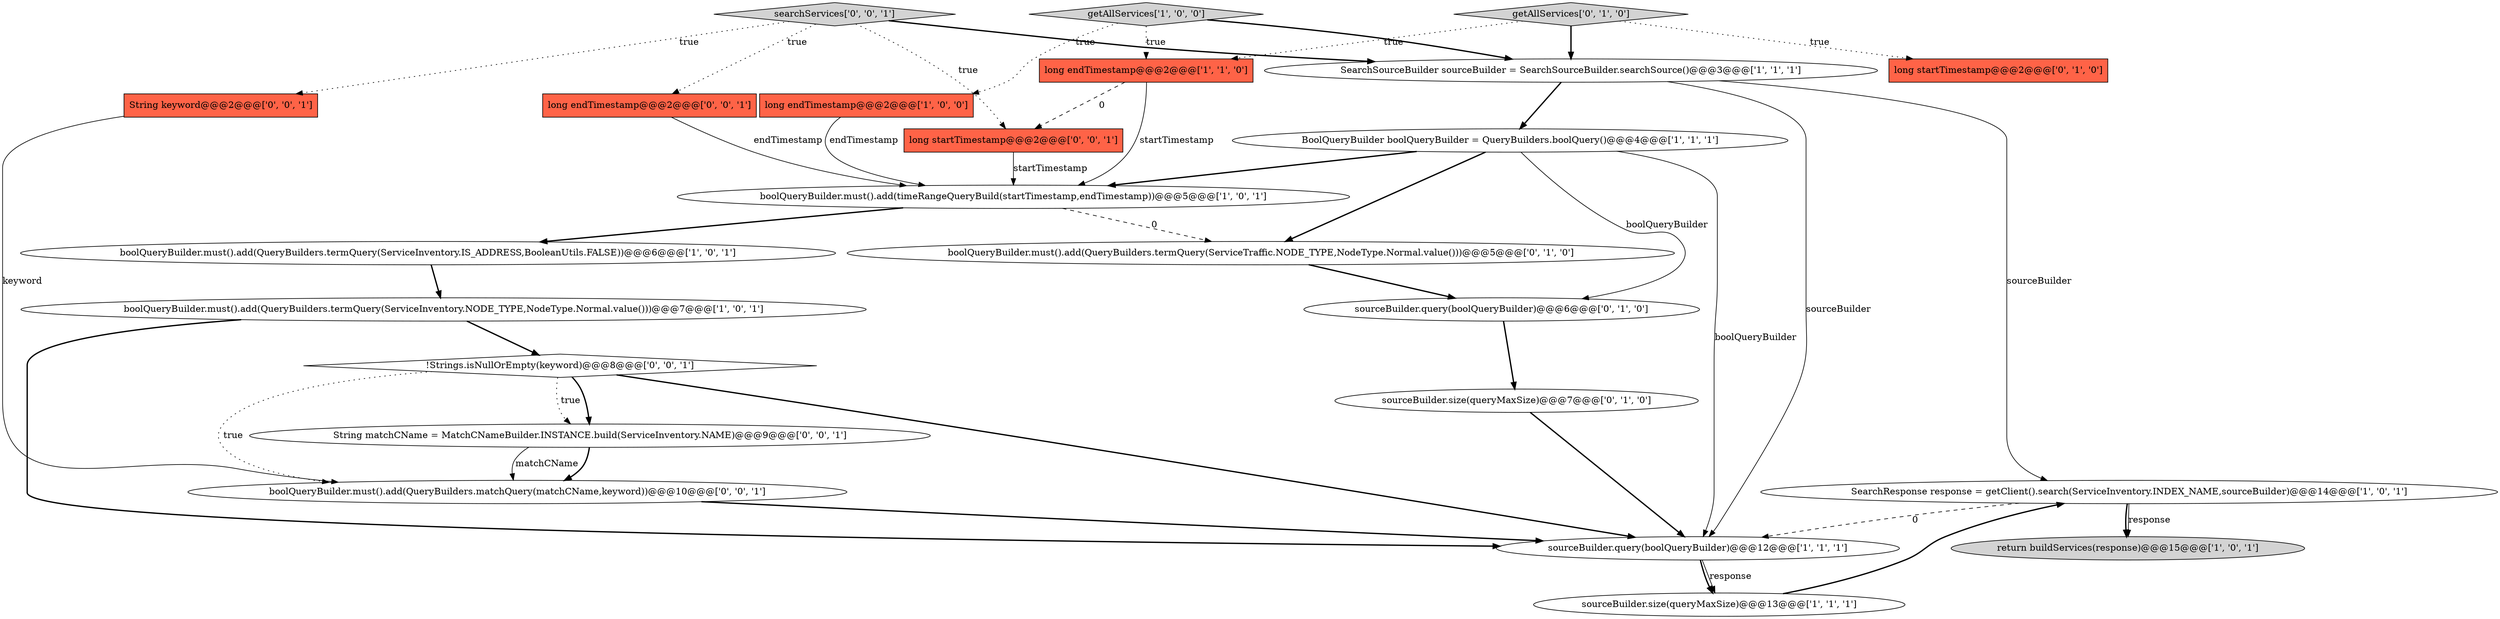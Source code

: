 digraph {
2 [style = filled, label = "SearchResponse response = getClient().search(ServiceInventory.INDEX_NAME,sourceBuilder)@@@14@@@['1', '0', '1']", fillcolor = white, shape = ellipse image = "AAA0AAABBB1BBB"];
10 [style = filled, label = "sourceBuilder.size(queryMaxSize)@@@13@@@['1', '1', '1']", fillcolor = white, shape = ellipse image = "AAA0AAABBB1BBB"];
8 [style = filled, label = "boolQueryBuilder.must().add(timeRangeQueryBuild(startTimestamp,endTimestamp))@@@5@@@['1', '0', '1']", fillcolor = white, shape = ellipse image = "AAA0AAABBB1BBB"];
3 [style = filled, label = "return buildServices(response)@@@15@@@['1', '0', '1']", fillcolor = lightgray, shape = ellipse image = "AAA0AAABBB1BBB"];
4 [style = filled, label = "long endTimestamp@@@2@@@['1', '0', '0']", fillcolor = tomato, shape = box image = "AAA0AAABBB1BBB"];
13 [style = filled, label = "boolQueryBuilder.must().add(QueryBuilders.termQuery(ServiceTraffic.NODE_TYPE,NodeType.Normal.value()))@@@5@@@['0', '1', '0']", fillcolor = white, shape = ellipse image = "AAA1AAABBB2BBB"];
17 [style = filled, label = "long endTimestamp@@@2@@@['0', '0', '1']", fillcolor = tomato, shape = box image = "AAA0AAABBB3BBB"];
5 [style = filled, label = "boolQueryBuilder.must().add(QueryBuilders.termQuery(ServiceInventory.IS_ADDRESS,BooleanUtils.FALSE))@@@6@@@['1', '0', '1']", fillcolor = white, shape = ellipse image = "AAA0AAABBB1BBB"];
18 [style = filled, label = "!Strings.isNullOrEmpty(keyword)@@@8@@@['0', '0', '1']", fillcolor = white, shape = diamond image = "AAA0AAABBB3BBB"];
23 [style = filled, label = "String matchCName = MatchCNameBuilder.INSTANCE.build(ServiceInventory.NAME)@@@9@@@['0', '0', '1']", fillcolor = white, shape = ellipse image = "AAA0AAABBB3BBB"];
21 [style = filled, label = "long startTimestamp@@@2@@@['0', '0', '1']", fillcolor = tomato, shape = box image = "AAA0AAABBB3BBB"];
20 [style = filled, label = "searchServices['0', '0', '1']", fillcolor = lightgray, shape = diamond image = "AAA0AAABBB3BBB"];
14 [style = filled, label = "long startTimestamp@@@2@@@['0', '1', '0']", fillcolor = tomato, shape = box image = "AAA0AAABBB2BBB"];
19 [style = filled, label = "String keyword@@@2@@@['0', '0', '1']", fillcolor = tomato, shape = box image = "AAA0AAABBB3BBB"];
7 [style = filled, label = "BoolQueryBuilder boolQueryBuilder = QueryBuilders.boolQuery()@@@4@@@['1', '1', '1']", fillcolor = white, shape = ellipse image = "AAA0AAABBB1BBB"];
15 [style = filled, label = "sourceBuilder.query(boolQueryBuilder)@@@6@@@['0', '1', '0']", fillcolor = white, shape = ellipse image = "AAA0AAABBB2BBB"];
11 [style = filled, label = "getAllServices['1', '0', '0']", fillcolor = lightgray, shape = diamond image = "AAA0AAABBB1BBB"];
1 [style = filled, label = "SearchSourceBuilder sourceBuilder = SearchSourceBuilder.searchSource()@@@3@@@['1', '1', '1']", fillcolor = white, shape = ellipse image = "AAA0AAABBB1BBB"];
16 [style = filled, label = "sourceBuilder.size(queryMaxSize)@@@7@@@['0', '1', '0']", fillcolor = white, shape = ellipse image = "AAA0AAABBB2BBB"];
0 [style = filled, label = "boolQueryBuilder.must().add(QueryBuilders.termQuery(ServiceInventory.NODE_TYPE,NodeType.Normal.value()))@@@7@@@['1', '0', '1']", fillcolor = white, shape = ellipse image = "AAA0AAABBB1BBB"];
6 [style = filled, label = "long endTimestamp@@@2@@@['1', '1', '0']", fillcolor = tomato, shape = box image = "AAA0AAABBB1BBB"];
9 [style = filled, label = "sourceBuilder.query(boolQueryBuilder)@@@12@@@['1', '1', '1']", fillcolor = white, shape = ellipse image = "AAA0AAABBB1BBB"];
22 [style = filled, label = "boolQueryBuilder.must().add(QueryBuilders.matchQuery(matchCName,keyword))@@@10@@@['0', '0', '1']", fillcolor = white, shape = ellipse image = "AAA0AAABBB3BBB"];
12 [style = filled, label = "getAllServices['0', '1', '0']", fillcolor = lightgray, shape = diamond image = "AAA0AAABBB2BBB"];
23->22 [style = bold, label=""];
13->15 [style = bold, label=""];
7->8 [style = bold, label=""];
10->2 [style = bold, label=""];
8->5 [style = bold, label=""];
21->8 [style = solid, label="startTimestamp"];
20->21 [style = dotted, label="true"];
18->23 [style = dotted, label="true"];
9->10 [style = solid, label="response"];
1->9 [style = solid, label="sourceBuilder"];
0->9 [style = bold, label=""];
8->13 [style = dashed, label="0"];
12->1 [style = bold, label=""];
1->2 [style = solid, label="sourceBuilder"];
20->17 [style = dotted, label="true"];
2->9 [style = dashed, label="0"];
11->1 [style = bold, label=""];
22->9 [style = bold, label=""];
20->1 [style = bold, label=""];
2->3 [style = bold, label=""];
7->13 [style = bold, label=""];
5->0 [style = bold, label=""];
18->9 [style = bold, label=""];
7->15 [style = solid, label="boolQueryBuilder"];
11->6 [style = dotted, label="true"];
15->16 [style = bold, label=""];
12->14 [style = dotted, label="true"];
19->22 [style = solid, label="keyword"];
23->22 [style = solid, label="matchCName"];
17->8 [style = solid, label="endTimestamp"];
6->21 [style = dashed, label="0"];
4->8 [style = solid, label="endTimestamp"];
6->8 [style = solid, label="startTimestamp"];
7->9 [style = solid, label="boolQueryBuilder"];
11->4 [style = dotted, label="true"];
2->3 [style = solid, label="response"];
20->19 [style = dotted, label="true"];
1->7 [style = bold, label=""];
12->6 [style = dotted, label="true"];
18->22 [style = dotted, label="true"];
0->18 [style = bold, label=""];
18->23 [style = bold, label=""];
9->10 [style = bold, label=""];
16->9 [style = bold, label=""];
}

